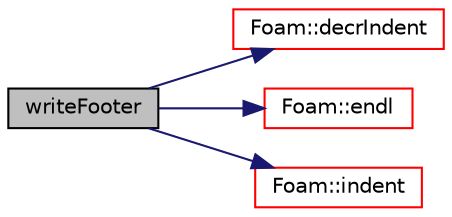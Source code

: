 digraph "writeFooter"
{
  bgcolor="transparent";
  edge [fontname="Helvetica",fontsize="10",labelfontname="Helvetica",labelfontsize="10"];
  node [fontname="Helvetica",fontsize="10",shape=record];
  rankdir="LR";
  Node1145 [label="writeFooter",height=0.2,width=0.4,color="black", fillcolor="grey75", style="filled", fontcolor="black"];
  Node1145 -> Node1146 [color="midnightblue",fontsize="10",style="solid",fontname="Helvetica"];
  Node1146 [label="Foam::decrIndent",height=0.2,width=0.4,color="red",URL="$a21851.html#a1c3a44e035fae1cd9d5a4a60a7e1c32b",tooltip="Decrement the indent level. "];
  Node1145 -> Node1148 [color="midnightblue",fontsize="10",style="solid",fontname="Helvetica"];
  Node1148 [label="Foam::endl",height=0.2,width=0.4,color="red",URL="$a21851.html#a2db8fe02a0d3909e9351bb4275b23ce4",tooltip="Add newline and flush stream. "];
  Node1145 -> Node1150 [color="midnightblue",fontsize="10",style="solid",fontname="Helvetica"];
  Node1150 [label="Foam::indent",height=0.2,width=0.4,color="red",URL="$a21851.html#ae297c57ea5b952a8bc9e4f30f7ea8701",tooltip="Indent stream. "];
}
